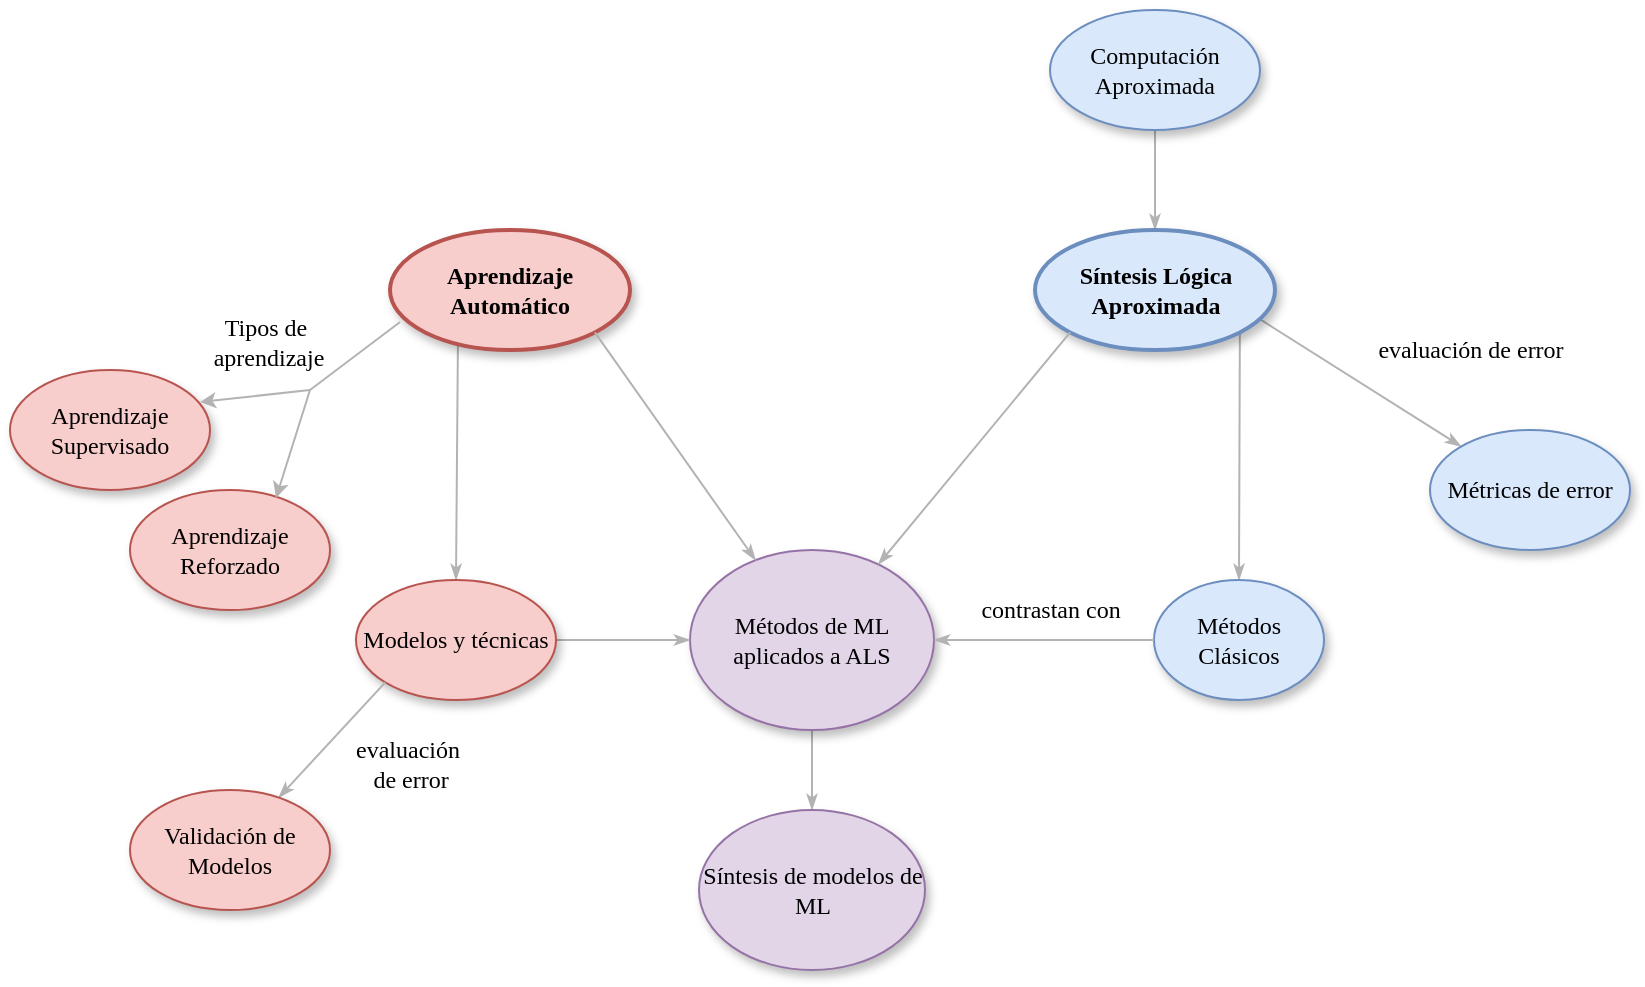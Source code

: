 <mxfile version="27.0.4">
  <diagram name="Page-1" id="42789a77-a242-8287-6e28-9cd8cfd52e62">
    <mxGraphModel dx="1426" dy="956" grid="1" gridSize="10" guides="1" tooltips="1" connect="1" arrows="1" fold="1" page="1" pageScale="1" pageWidth="1100" pageHeight="850" background="none" math="0" shadow="0">
      <root>
        <mxCell id="0" />
        <mxCell id="1" parent="0" />
        <mxCell id="1ea317790d2ca983-15" value="evaluación de error" style="edgeStyle=none;rounded=1;html=1;labelBackgroundColor=none;startArrow=none;startFill=0;startSize=5;endArrow=classicThin;endFill=1;endSize=5;jettySize=auto;orthogonalLoop=1;strokeColor=#B3B3B3;strokeWidth=1;fontFamily=Verdana;fontSize=12;exitX=0.929;exitY=0.733;exitDx=0;exitDy=0;exitPerimeter=0;" parent="1" source="bt4GBoeUfVMATTtoJRUp-1" target="1ea317790d2ca983-4" edge="1">
          <mxGeometry x="0.633" y="43" relative="1" as="geometry">
            <mxPoint as="offset" />
          </mxGeometry>
        </mxCell>
        <mxCell id="bt4GBoeUfVMATTtoJRUp-8" value="" style="edgeStyle=none;shape=connector;rounded=1;orthogonalLoop=1;jettySize=auto;html=1;strokeColor=#B3B3B3;strokeWidth=1;align=center;verticalAlign=middle;fontFamily=Verdana;fontSize=12;fontColor=default;labelBackgroundColor=none;startArrow=none;startFill=0;startSize=5;endArrow=classicThin;endFill=1;endSize=5;" parent="1" source="1ea317790d2ca983-3" target="bt4GBoeUfVMATTtoJRUp-1" edge="1">
          <mxGeometry relative="1" as="geometry" />
        </mxCell>
        <mxCell id="1ea317790d2ca983-3" value="Computación Aproximada" style="ellipse;whiteSpace=wrap;html=1;rounded=0;shadow=1;comic=0;labelBackgroundColor=none;strokeWidth=1;fontFamily=Verdana;fontSize=12;align=center;fillColor=#dae8fc;strokeColor=#6c8ebf;" parent="1" vertex="1">
          <mxGeometry x="640" y="170" width="105" height="60" as="geometry" />
        </mxCell>
        <mxCell id="1ea317790d2ca983-4" value="Métricas de error" style="ellipse;whiteSpace=wrap;html=1;rounded=0;shadow=1;comic=0;labelBackgroundColor=none;strokeWidth=1;fontFamily=Verdana;fontSize=12;align=center;fillColor=#dae8fc;strokeColor=#6c8ebf;" parent="1" vertex="1">
          <mxGeometry x="830" y="380" width="100" height="60" as="geometry" />
        </mxCell>
        <mxCell id="bt4GBoeUfVMATTtoJRUp-10" value="" style="edgeStyle=none;shape=connector;rounded=1;orthogonalLoop=1;jettySize=auto;html=1;strokeColor=#B3B3B3;strokeWidth=1;align=center;verticalAlign=middle;fontFamily=Verdana;fontSize=12;fontColor=default;labelBackgroundColor=none;startArrow=none;startFill=0;startSize=5;endArrow=classicThin;endFill=1;endSize=5;" parent="1" source="1ea317790d2ca983-8" target="bt4GBoeUfVMATTtoJRUp-9" edge="1">
          <mxGeometry relative="1" as="geometry" />
        </mxCell>
        <mxCell id="1ea317790d2ca983-8" value="Métodos de ML aplicados a ALS" style="ellipse;whiteSpace=wrap;html=1;rounded=0;shadow=1;comic=0;labelBackgroundColor=none;strokeWidth=1;fontFamily=Verdana;fontSize=12;align=center;fillColor=#e1d5e7;strokeColor=#9673a6;" parent="1" vertex="1">
          <mxGeometry x="460" y="440" width="122" height="90" as="geometry" />
        </mxCell>
        <mxCell id="bt4GBoeUfVMATTtoJRUp-28" style="edgeStyle=none;shape=connector;rounded=1;orthogonalLoop=1;jettySize=auto;html=1;exitX=0.283;exitY=0.95;exitDx=0;exitDy=0;entryX=0.5;entryY=0;entryDx=0;entryDy=0;strokeColor=#B3B3B3;strokeWidth=1;align=center;verticalAlign=middle;fontFamily=Verdana;fontSize=12;fontColor=default;labelBackgroundColor=none;startArrow=none;startFill=0;startSize=5;endArrow=classicThin;endFill=1;endSize=5;exitPerimeter=0;" parent="1" source="1ea317790d2ca983-9" target="bt4GBoeUfVMATTtoJRUp-26" edge="1">
          <mxGeometry relative="1" as="geometry" />
        </mxCell>
        <mxCell id="1ea317790d2ca983-9" value="Aprendizaje Automático" style="ellipse;whiteSpace=wrap;html=1;rounded=0;shadow=1;comic=0;labelBackgroundColor=none;strokeWidth=2;fontFamily=Verdana;fontSize=12;align=center;fillColor=#f8cecc;strokeColor=#b85450;fontStyle=1" parent="1" vertex="1">
          <mxGeometry x="310" y="280" width="120" height="60" as="geometry" />
        </mxCell>
        <mxCell id="1ea317790d2ca983-18" value="&lt;div&gt;&lt;br&gt;&lt;/div&gt;" style="edgeStyle=none;rounded=1;html=1;labelBackgroundColor=none;startArrow=none;startFill=0;startSize=5;endArrow=classicThin;endFill=1;endSize=5;jettySize=auto;orthogonalLoop=1;strokeColor=#B3B3B3;strokeWidth=1;fontFamily=Verdana;fontSize=12;exitX=1;exitY=1;exitDx=0;exitDy=0;" parent="1" source="1ea317790d2ca983-9" target="1ea317790d2ca983-8" edge="1">
          <mxGeometry x="0.006" relative="1" as="geometry">
            <mxPoint as="offset" />
          </mxGeometry>
        </mxCell>
        <mxCell id="bt4GBoeUfVMATTtoJRUp-5" style="edgeStyle=none;shape=connector;rounded=1;orthogonalLoop=1;jettySize=auto;html=1;entryX=0.5;entryY=0;entryDx=0;entryDy=0;strokeColor=#B3B3B3;strokeWidth=1;align=center;verticalAlign=middle;fontFamily=Verdana;fontSize=12;fontColor=default;labelBackgroundColor=none;startArrow=none;startFill=0;startSize=5;endArrow=classicThin;endFill=1;endSize=5;exitX=1;exitY=1;exitDx=0;exitDy=0;" parent="1" source="bt4GBoeUfVMATTtoJRUp-1" target="bt4GBoeUfVMATTtoJRUp-2" edge="1">
          <mxGeometry relative="1" as="geometry">
            <mxPoint x="710" y="366" as="sourcePoint" />
          </mxGeometry>
        </mxCell>
        <mxCell id="bt4GBoeUfVMATTtoJRUp-1" value="Síntesis Lógica Aproximada" style="ellipse;whiteSpace=wrap;html=1;rounded=0;shadow=1;comic=0;labelBackgroundColor=none;strokeWidth=2;fontFamily=Verdana;fontSize=12;align=center;fillColor=#dae8fc;strokeColor=#6c8ebf;fontStyle=1" parent="1" vertex="1">
          <mxGeometry x="632.5" y="280" width="120" height="60" as="geometry" />
        </mxCell>
        <mxCell id="bt4GBoeUfVMATTtoJRUp-2" value="Métodos Clásicos" style="ellipse;whiteSpace=wrap;html=1;rounded=0;shadow=1;comic=0;labelBackgroundColor=none;strokeWidth=1;fontFamily=Verdana;fontSize=12;align=center;fillColor=#dae8fc;strokeColor=#6c8ebf;" parent="1" vertex="1">
          <mxGeometry x="692" y="455" width="85" height="60" as="geometry" />
        </mxCell>
        <mxCell id="bt4GBoeUfVMATTtoJRUp-4" style="edgeStyle=none;shape=connector;rounded=1;orthogonalLoop=1;jettySize=auto;html=1;exitX=0;exitY=1;exitDx=0;exitDy=0;entryX=0.772;entryY=0.08;entryDx=0;entryDy=0;entryPerimeter=0;strokeColor=#B3B3B3;strokeWidth=1;align=center;verticalAlign=middle;fontFamily=Verdana;fontSize=12;fontColor=default;labelBackgroundColor=none;startArrow=none;startFill=0;startSize=5;endArrow=classicThin;endFill=1;endSize=5;" parent="1" source="bt4GBoeUfVMATTtoJRUp-1" target="1ea317790d2ca983-8" edge="1">
          <mxGeometry relative="1" as="geometry" />
        </mxCell>
        <mxCell id="bt4GBoeUfVMATTtoJRUp-7" value="&lt;div&gt;contrastan con&lt;/div&gt;" style="edgeStyle=none;rounded=1;html=1;labelBackgroundColor=none;startArrow=none;startFill=0;startSize=5;endArrow=classicThin;endFill=1;endSize=5;jettySize=auto;orthogonalLoop=1;strokeColor=#B3B3B3;strokeWidth=1;fontFamily=Verdana;fontSize=12;exitX=0;exitY=0.5;exitDx=0;exitDy=0;entryX=1;entryY=0.5;entryDx=0;entryDy=0;" parent="1" source="bt4GBoeUfVMATTtoJRUp-2" target="1ea317790d2ca983-8" edge="1">
          <mxGeometry x="-0.054" y="-15" relative="1" as="geometry">
            <mxPoint x="610" y="500" as="sourcePoint" />
            <mxPoint x="712" y="513" as="targetPoint" />
            <mxPoint as="offset" />
          </mxGeometry>
        </mxCell>
        <mxCell id="bt4GBoeUfVMATTtoJRUp-9" value="Síntesis de modelos de ML" style="ellipse;whiteSpace=wrap;html=1;rounded=0;shadow=1;comic=0;labelBackgroundColor=none;strokeWidth=1;fontFamily=Verdana;fontSize=12;align=center;fillColor=#e1d5e7;strokeColor=#9673a6;" parent="1" vertex="1">
          <mxGeometry x="464.5" y="570" width="113" height="80" as="geometry" />
        </mxCell>
        <mxCell id="bt4GBoeUfVMATTtoJRUp-11" value="Aprendizaje Supervisado" style="ellipse;whiteSpace=wrap;html=1;rounded=0;shadow=1;comic=0;labelBackgroundColor=none;strokeWidth=1;fontFamily=Verdana;fontSize=12;align=center;fillColor=#f8cecc;strokeColor=#b85450;" parent="1" vertex="1">
          <mxGeometry x="120" y="350" width="100" height="60" as="geometry" />
        </mxCell>
        <mxCell id="bt4GBoeUfVMATTtoJRUp-12" value="Aprendizaje Reforzado" style="ellipse;whiteSpace=wrap;html=1;rounded=0;shadow=1;comic=0;labelBackgroundColor=none;strokeWidth=1;fontFamily=Verdana;fontSize=12;align=center;fillColor=#f8cecc;strokeColor=#b85450;" parent="1" vertex="1">
          <mxGeometry x="180" y="410" width="100" height="60" as="geometry" />
        </mxCell>
        <mxCell id="bt4GBoeUfVMATTtoJRUp-23" value="" style="group" parent="1" vertex="1" connectable="0">
          <mxGeometry x="270" y="380" as="geometry" />
        </mxCell>
        <mxCell id="1ea317790d2ca983-19" value="&lt;div&gt;Tipos de&amp;nbsp;&lt;/div&gt;&lt;div&gt;aprendizaje&lt;/div&gt;" style="edgeStyle=none;rounded=1;html=1;labelBackgroundColor=none;startArrow=none;startFill=0;startSize=5;endArrow=none;endFill=1;endSize=5;jettySize=auto;orthogonalLoop=1;strokeColor=#B3B3B3;strokeWidth=1;fontFamily=Verdana;fontSize=12;exitX=0.042;exitY=0.767;exitDx=0;exitDy=0;exitPerimeter=0;" parent="bt4GBoeUfVMATTtoJRUp-23" source="1ea317790d2ca983-9" edge="1">
          <mxGeometry x="1" y="-33" relative="1" as="geometry">
            <mxPoint y="-20" as="targetPoint" />
            <mxPoint x="-1" y="2" as="offset" />
          </mxGeometry>
        </mxCell>
        <mxCell id="bt4GBoeUfVMATTtoJRUp-14" value="" style="endArrow=classic;html=1;rounded=1;strokeColor=#B3B3B3;strokeWidth=1;align=center;verticalAlign=middle;fontFamily=Verdana;fontSize=12;fontColor=default;labelBackgroundColor=none;edgeStyle=none;startSize=5;endSize=5;entryX=0.73;entryY=0.067;entryDx=0;entryDy=0;entryPerimeter=0;" parent="bt4GBoeUfVMATTtoJRUp-23" target="bt4GBoeUfVMATTtoJRUp-12" edge="1">
          <mxGeometry width="50" height="50" relative="1" as="geometry">
            <mxPoint y="-20" as="sourcePoint" />
            <mxPoint x="-30" y="210" as="targetPoint" />
          </mxGeometry>
        </mxCell>
        <mxCell id="bt4GBoeUfVMATTtoJRUp-22" value="" style="endArrow=classic;html=1;rounded=1;strokeColor=#B3B3B3;strokeWidth=1;align=center;verticalAlign=middle;fontFamily=Verdana;fontSize=12;fontColor=default;labelBackgroundColor=none;edgeStyle=none;startSize=5;endSize=5;entryX=0.95;entryY=0.267;entryDx=0;entryDy=0;entryPerimeter=0;" parent="bt4GBoeUfVMATTtoJRUp-23" target="bt4GBoeUfVMATTtoJRUp-11" edge="1">
          <mxGeometry width="50" height="50" relative="1" as="geometry">
            <mxPoint y="-20" as="sourcePoint" />
            <mxPoint x="5" y="64" as="targetPoint" />
          </mxGeometry>
        </mxCell>
        <mxCell id="bt4GBoeUfVMATTtoJRUp-27" style="edgeStyle=none;shape=connector;rounded=1;orthogonalLoop=1;jettySize=auto;html=1;exitX=1;exitY=0.5;exitDx=0;exitDy=0;entryX=0;entryY=0.5;entryDx=0;entryDy=0;strokeColor=#B3B3B3;strokeWidth=1;align=center;verticalAlign=middle;fontFamily=Verdana;fontSize=12;fontColor=default;labelBackgroundColor=none;startArrow=none;startFill=0;startSize=5;endArrow=classicThin;endFill=1;endSize=5;" parent="1" source="bt4GBoeUfVMATTtoJRUp-26" target="1ea317790d2ca983-8" edge="1">
          <mxGeometry relative="1" as="geometry" />
        </mxCell>
        <mxCell id="bt4GBoeUfVMATTtoJRUp-26" value="Modelos y técnicas" style="ellipse;whiteSpace=wrap;html=1;rounded=0;shadow=1;comic=0;labelBackgroundColor=none;strokeWidth=1;fontFamily=Verdana;fontSize=12;align=center;fillColor=#f8cecc;strokeColor=#b85450;" parent="1" vertex="1">
          <mxGeometry x="293" y="455" width="100" height="60" as="geometry" />
        </mxCell>
        <mxCell id="bt4GBoeUfVMATTtoJRUp-29" value="&lt;div&gt;evaluación&amp;nbsp;&lt;/div&gt;&lt;div&gt;de error&lt;/div&gt;" style="edgeStyle=none;rounded=1;html=1;labelBackgroundColor=none;startArrow=none;startFill=0;startSize=5;endArrow=classicThin;endFill=1;endSize=5;jettySize=auto;orthogonalLoop=1;strokeColor=#B3B3B3;strokeWidth=1;fontFamily=Verdana;fontSize=12;exitX=0;exitY=1;exitDx=0;exitDy=0;" parent="1" source="bt4GBoeUfVMATTtoJRUp-26" target="bt4GBoeUfVMATTtoJRUp-30" edge="1">
          <mxGeometry x="-0.451" y="37" relative="1" as="geometry">
            <mxPoint x="320" y="566.21" as="sourcePoint" />
            <mxPoint as="offset" />
          </mxGeometry>
        </mxCell>
        <mxCell id="bt4GBoeUfVMATTtoJRUp-30" value="Validación de Modelos" style="ellipse;whiteSpace=wrap;html=1;rounded=0;shadow=1;comic=0;labelBackgroundColor=none;strokeWidth=1;fontFamily=Verdana;fontSize=12;align=center;fillColor=#f8cecc;strokeColor=#b85450;" parent="1" vertex="1">
          <mxGeometry x="180" y="560" width="100" height="60" as="geometry" />
        </mxCell>
      </root>
    </mxGraphModel>
  </diagram>
</mxfile>

